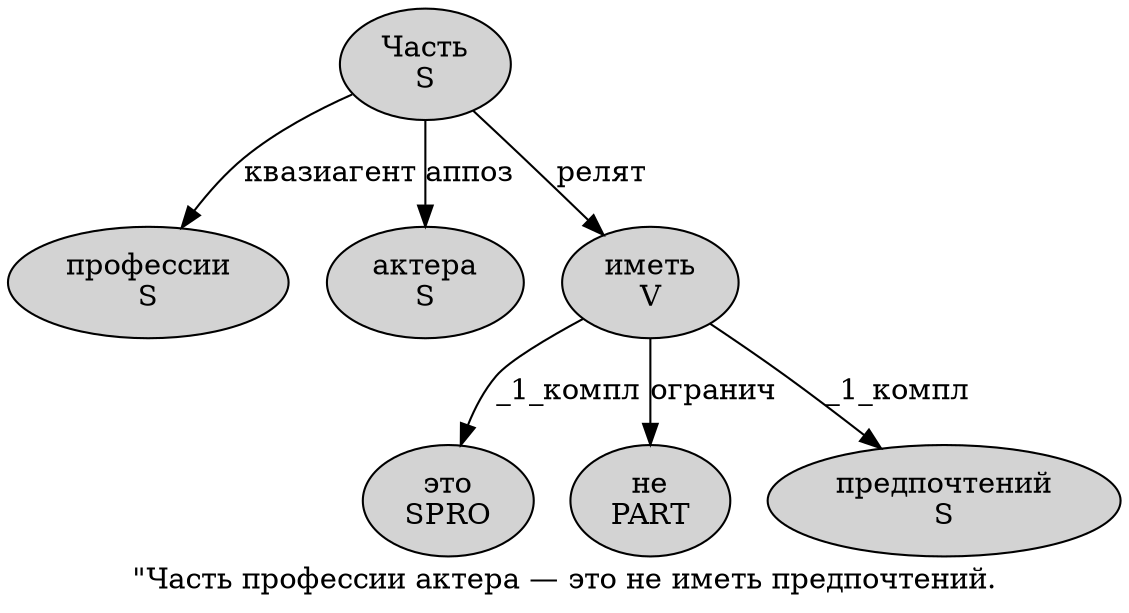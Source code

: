 digraph SENTENCE_930 {
	graph [label="\"Часть профессии актера — это не иметь предпочтений."]
	node [style=filled]
		1 [label="Часть
S" color="" fillcolor=lightgray penwidth=1 shape=ellipse]
		2 [label="профессии
S" color="" fillcolor=lightgray penwidth=1 shape=ellipse]
		3 [label="актера
S" color="" fillcolor=lightgray penwidth=1 shape=ellipse]
		5 [label="это
SPRO" color="" fillcolor=lightgray penwidth=1 shape=ellipse]
		6 [label="не
PART" color="" fillcolor=lightgray penwidth=1 shape=ellipse]
		7 [label="иметь
V" color="" fillcolor=lightgray penwidth=1 shape=ellipse]
		8 [label="предпочтений
S" color="" fillcolor=lightgray penwidth=1 shape=ellipse]
			1 -> 2 [label="квазиагент"]
			1 -> 3 [label="аппоз"]
			1 -> 7 [label="релят"]
			7 -> 5 [label="_1_компл"]
			7 -> 6 [label="огранич"]
			7 -> 8 [label="_1_компл"]
}